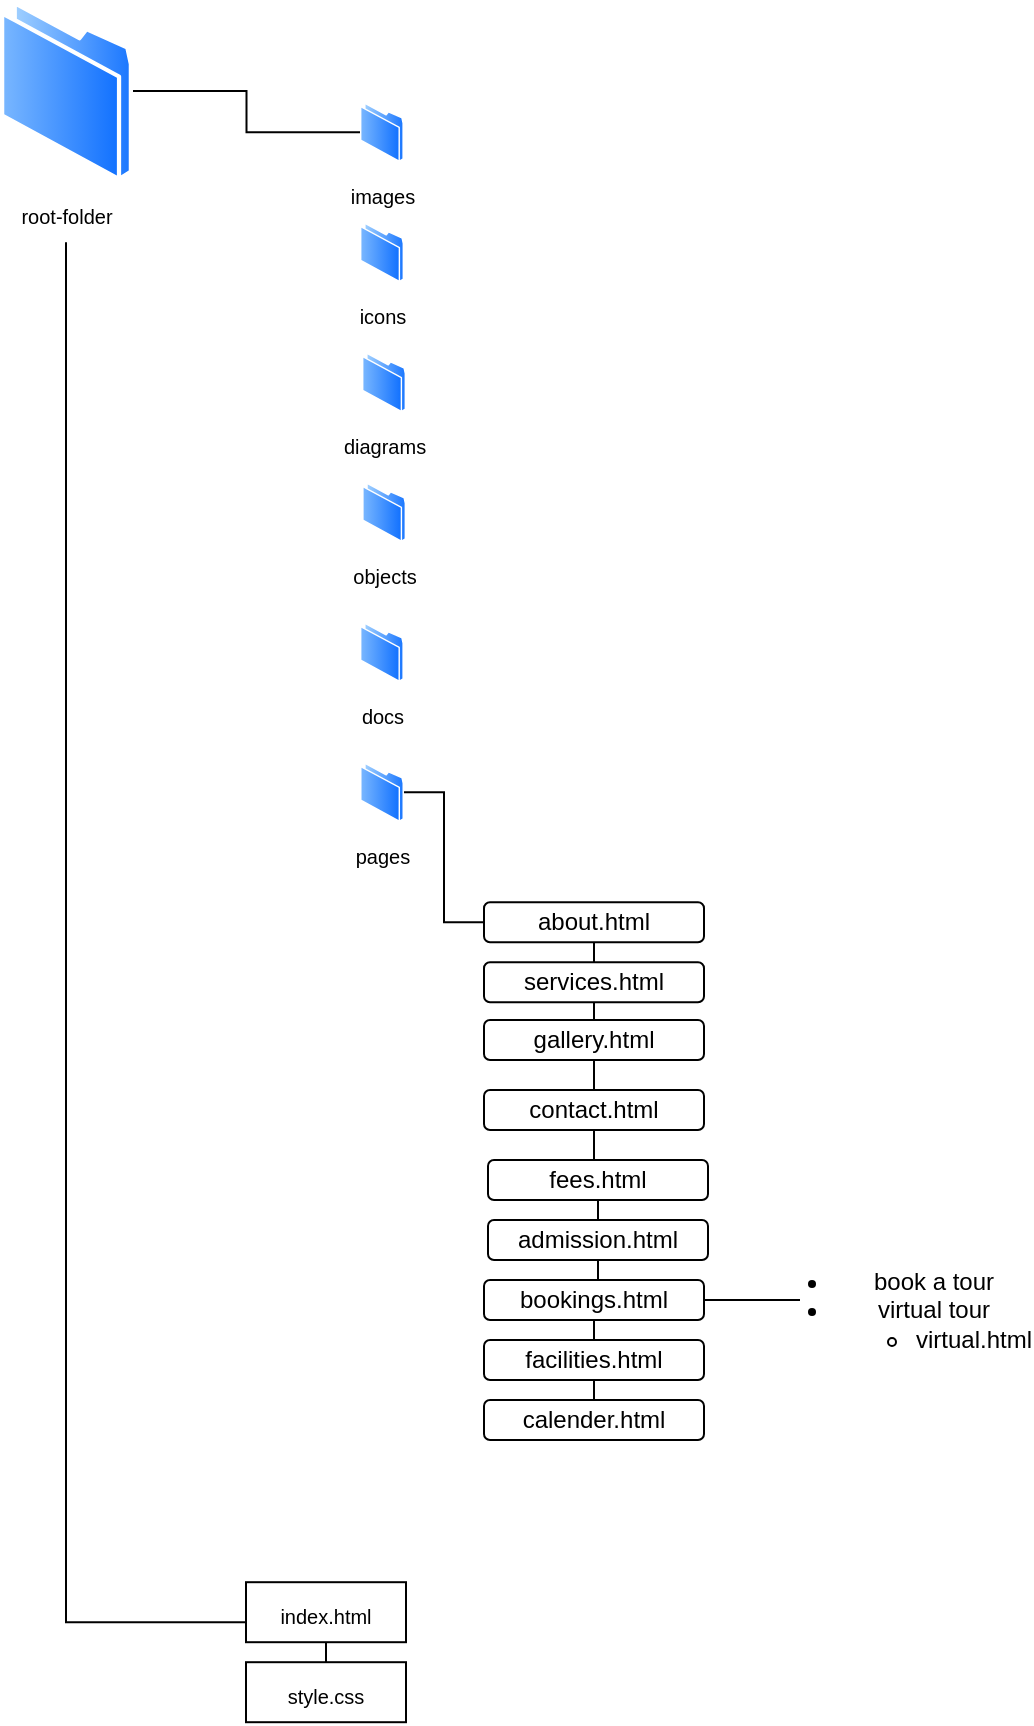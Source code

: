 <mxfile version="28.1.0">
  <diagram name="Page-1" id="BWXAPHQw6NvgQFqIhpSZ">
    <mxGraphModel dx="786" dy="530" grid="1" gridSize="10" guides="1" tooltips="1" connect="1" arrows="1" fold="1" page="1" pageScale="1" pageWidth="827" pageHeight="1169" math="0" shadow="0">
      <root>
        <mxCell id="0" />
        <mxCell id="1" parent="0" />
        <mxCell id="FoukYa_fapcyivoiNnpP-20" value="" style="group" vertex="1" connectable="0" parent="1">
          <mxGeometry x="170" y="30" width="502" height="861.1" as="geometry" />
        </mxCell>
        <mxCell id="Zq8hN8kkyzFI_84Qdg1Y-11" value="" style="edgeStyle=orthogonalEdgeStyle;rounded=0;orthogonalLoop=1;jettySize=auto;html=1;endArrow=none;endFill=0;" parent="FoukYa_fapcyivoiNnpP-20" source="Zq8hN8kkyzFI_84Qdg1Y-9" target="Zq8hN8kkyzFI_84Qdg1Y-10" edge="1">
          <mxGeometry relative="1" as="geometry" />
        </mxCell>
        <mxCell id="Zq8hN8kkyzFI_84Qdg1Y-9" value="&lt;font style=&quot;font-size: 10px;&quot;&gt;root-folder&lt;/font&gt;" style="image;aspect=fixed;perimeter=ellipsePerimeter;html=1;align=center;shadow=0;dashed=0;spacingTop=3;image=img/lib/active_directory/folder.svg;" parent="FoukYa_fapcyivoiNnpP-20" vertex="1">
          <mxGeometry width="66.5" height="91.1" as="geometry" />
        </mxCell>
        <mxCell id="Zq8hN8kkyzFI_84Qdg1Y-10" value="&lt;font size=&quot;1&quot;&gt;images&lt;/font&gt;" style="image;aspect=fixed;perimeter=ellipsePerimeter;html=1;align=center;shadow=0;dashed=0;spacingTop=3;image=img/lib/active_directory/folder.svg;" parent="FoukYa_fapcyivoiNnpP-20" vertex="1">
          <mxGeometry x="180" y="51.1" width="21.9" height="30" as="geometry" />
        </mxCell>
        <mxCell id="Zq8hN8kkyzFI_84Qdg1Y-15" value="&lt;font size=&quot;1&quot;&gt;icons&lt;/font&gt;" style="image;aspect=fixed;perimeter=ellipsePerimeter;html=1;align=center;shadow=0;dashed=0;spacingTop=3;image=img/lib/active_directory/folder.svg;" parent="FoukYa_fapcyivoiNnpP-20" vertex="1">
          <mxGeometry x="180" y="111.1" width="22" height="30.14" as="geometry" />
        </mxCell>
        <mxCell id="Zq8hN8kkyzFI_84Qdg1Y-20" value="&lt;font size=&quot;1&quot;&gt;diagrams&lt;/font&gt;" style="image;aspect=fixed;perimeter=ellipsePerimeter;html=1;align=center;shadow=0;dashed=0;spacingTop=3;image=img/lib/active_directory/folder.svg;" parent="FoukYa_fapcyivoiNnpP-20" vertex="1">
          <mxGeometry x="181" y="176.1" width="22" height="30.14" as="geometry" />
        </mxCell>
        <mxCell id="Zq8hN8kkyzFI_84Qdg1Y-23" value="&lt;font size=&quot;1&quot;&gt;objects&lt;/font&gt;" style="image;aspect=fixed;perimeter=ellipsePerimeter;html=1;align=center;shadow=0;dashed=0;spacingTop=3;image=img/lib/active_directory/folder.svg;" parent="FoukYa_fapcyivoiNnpP-20" vertex="1">
          <mxGeometry x="181.1" y="241.1" width="21.9" height="30" as="geometry" />
        </mxCell>
        <mxCell id="Zq8hN8kkyzFI_84Qdg1Y-26" value="&lt;font size=&quot;1&quot;&gt;docs&lt;/font&gt;" style="image;aspect=fixed;perimeter=ellipsePerimeter;html=1;align=center;shadow=0;dashed=0;spacingTop=3;image=img/lib/active_directory/folder.svg;" parent="FoukYa_fapcyivoiNnpP-20" vertex="1">
          <mxGeometry x="180" y="311.1" width="21.9" height="30" as="geometry" />
        </mxCell>
        <mxCell id="Zq8hN8kkyzFI_84Qdg1Y-31" value="" style="edgeStyle=elbowEdgeStyle;rounded=0;orthogonalLoop=1;jettySize=auto;html=1;endArrow=none;endFill=0;" parent="FoukYa_fapcyivoiNnpP-20" source="Zq8hN8kkyzFI_84Qdg1Y-29" edge="1">
          <mxGeometry relative="1" as="geometry">
            <mxPoint x="242" y="461.1" as="targetPoint" />
          </mxGeometry>
        </mxCell>
        <mxCell id="Zq8hN8kkyzFI_84Qdg1Y-29" value="&lt;font size=&quot;1&quot;&gt;pages&lt;/font&gt;" style="image;aspect=fixed;perimeter=ellipsePerimeter;html=1;align=center;shadow=0;dashed=0;spacingTop=3;image=img/lib/active_directory/folder.svg;" parent="FoukYa_fapcyivoiNnpP-20" vertex="1">
          <mxGeometry x="180.05" y="381.1" width="21.9" height="30" as="geometry" />
        </mxCell>
        <mxCell id="Zq8hN8kkyzFI_84Qdg1Y-42" value="" style="endArrow=none;html=1;rounded=0;edgeStyle=elbowEdgeStyle;exitX=0;exitY=0.667;exitDx=0;exitDy=0;exitPerimeter=0;" parent="FoukYa_fapcyivoiNnpP-20" source="Zq8hN8kkyzFI_84Qdg1Y-43" edge="1">
          <mxGeometry relative="1" as="geometry">
            <mxPoint x="123" y="800.1" as="sourcePoint" />
            <mxPoint x="33" y="121.1" as="targetPoint" />
            <Array as="points">
              <mxPoint x="33" y="460.1" />
            </Array>
          </mxGeometry>
        </mxCell>
        <mxCell id="Zq8hN8kkyzFI_84Qdg1Y-46" value="" style="edgeStyle=orthogonalEdgeStyle;rounded=0;orthogonalLoop=1;jettySize=auto;html=1;endArrow=none;endFill=0;" parent="FoukYa_fapcyivoiNnpP-20" source="Zq8hN8kkyzFI_84Qdg1Y-43" target="Zq8hN8kkyzFI_84Qdg1Y-44" edge="1">
          <mxGeometry relative="1" as="geometry" />
        </mxCell>
        <mxCell id="Zq8hN8kkyzFI_84Qdg1Y-43" value="&lt;font style=&quot;font-size: 10px;&quot;&gt;index.html&lt;/font&gt;" style="whiteSpace=wrap;html=1;verticalAlign=top;labelBackgroundColor=default;shadow=0;dashed=0;spacingTop=3;" parent="FoukYa_fapcyivoiNnpP-20" vertex="1">
          <mxGeometry x="123" y="791.1" width="80" height="30" as="geometry" />
        </mxCell>
        <mxCell id="Zq8hN8kkyzFI_84Qdg1Y-44" value="&lt;font style=&quot;font-size: 10px;&quot;&gt;style.css&lt;/font&gt;" style="whiteSpace=wrap;html=1;verticalAlign=top;labelBackgroundColor=default;shadow=0;dashed=0;spacingTop=3;" parent="FoukYa_fapcyivoiNnpP-20" vertex="1">
          <mxGeometry x="123" y="831.1" width="80" height="30" as="geometry" />
        </mxCell>
        <mxCell id="FoukYa_fapcyivoiNnpP-22" value="" style="edgeStyle=orthogonalEdgeStyle;rounded=0;orthogonalLoop=1;jettySize=auto;html=1;entryX=0.5;entryY=0;entryDx=0;entryDy=0;endArrow=none;endFill=0;" edge="1" parent="FoukYa_fapcyivoiNnpP-20" source="FoukYa_fapcyivoiNnpP-3" target="FoukYa_fapcyivoiNnpP-6">
          <mxGeometry relative="1" as="geometry" />
        </mxCell>
        <mxCell id="FoukYa_fapcyivoiNnpP-3" value="about.html" style="rounded=1;whiteSpace=wrap;html=1;" vertex="1" parent="FoukYa_fapcyivoiNnpP-20">
          <mxGeometry x="242" y="451.1" width="110" height="20" as="geometry" />
        </mxCell>
        <mxCell id="FoukYa_fapcyivoiNnpP-5" style="edgeStyle=orthogonalEdgeStyle;rounded=0;orthogonalLoop=1;jettySize=auto;html=1;exitX=0.5;exitY=1;exitDx=0;exitDy=0;" edge="1" parent="FoukYa_fapcyivoiNnpP-20" source="FoukYa_fapcyivoiNnpP-3" target="FoukYa_fapcyivoiNnpP-3">
          <mxGeometry relative="1" as="geometry" />
        </mxCell>
        <mxCell id="FoukYa_fapcyivoiNnpP-23" value="" style="edgeStyle=orthogonalEdgeStyle;rounded=0;orthogonalLoop=1;jettySize=auto;html=1;endArrow=none;endFill=0;" edge="1" parent="FoukYa_fapcyivoiNnpP-20" source="FoukYa_fapcyivoiNnpP-6" target="FoukYa_fapcyivoiNnpP-8">
          <mxGeometry relative="1" as="geometry" />
        </mxCell>
        <mxCell id="FoukYa_fapcyivoiNnpP-6" value="services.html" style="rounded=1;whiteSpace=wrap;html=1;" vertex="1" parent="FoukYa_fapcyivoiNnpP-20">
          <mxGeometry x="242" y="481.1" width="110" height="20" as="geometry" />
        </mxCell>
        <mxCell id="FoukYa_fapcyivoiNnpP-24" value="" style="edgeStyle=orthogonalEdgeStyle;rounded=0;orthogonalLoop=1;jettySize=auto;html=1;endArrow=none;endFill=0;" edge="1" parent="FoukYa_fapcyivoiNnpP-20" source="FoukYa_fapcyivoiNnpP-8" target="FoukYa_fapcyivoiNnpP-9">
          <mxGeometry relative="1" as="geometry" />
        </mxCell>
        <mxCell id="FoukYa_fapcyivoiNnpP-8" value="gallery.html" style="rounded=1;whiteSpace=wrap;html=1;" vertex="1" parent="FoukYa_fapcyivoiNnpP-20">
          <mxGeometry x="242" y="510" width="110" height="20" as="geometry" />
        </mxCell>
        <mxCell id="FoukYa_fapcyivoiNnpP-26" value="" style="edgeStyle=orthogonalEdgeStyle;rounded=0;orthogonalLoop=1;jettySize=auto;html=1;endArrow=none;endFill=0;" edge="1" parent="FoukYa_fapcyivoiNnpP-20" source="FoukYa_fapcyivoiNnpP-9" target="FoukYa_fapcyivoiNnpP-10">
          <mxGeometry relative="1" as="geometry" />
        </mxCell>
        <mxCell id="FoukYa_fapcyivoiNnpP-9" value="contact.html" style="rounded=1;whiteSpace=wrap;html=1;" vertex="1" parent="FoukYa_fapcyivoiNnpP-20">
          <mxGeometry x="242" y="545" width="110" height="20" as="geometry" />
        </mxCell>
        <mxCell id="FoukYa_fapcyivoiNnpP-28" value="" style="edgeStyle=orthogonalEdgeStyle;rounded=0;orthogonalLoop=1;jettySize=auto;html=1;endArrow=none;endFill=0;" edge="1" parent="FoukYa_fapcyivoiNnpP-20" source="FoukYa_fapcyivoiNnpP-10" target="FoukYa_fapcyivoiNnpP-11">
          <mxGeometry relative="1" as="geometry" />
        </mxCell>
        <mxCell id="FoukYa_fapcyivoiNnpP-10" value="fees.html" style="rounded=1;whiteSpace=wrap;html=1;" vertex="1" parent="FoukYa_fapcyivoiNnpP-20">
          <mxGeometry x="244" y="580" width="110" height="20" as="geometry" />
        </mxCell>
        <mxCell id="FoukYa_fapcyivoiNnpP-29" value="" style="edgeStyle=orthogonalEdgeStyle;rounded=0;orthogonalLoop=1;jettySize=auto;html=1;endArrow=none;endFill=0;" edge="1" parent="FoukYa_fapcyivoiNnpP-20" source="FoukYa_fapcyivoiNnpP-11" target="FoukYa_fapcyivoiNnpP-12">
          <mxGeometry relative="1" as="geometry" />
        </mxCell>
        <mxCell id="FoukYa_fapcyivoiNnpP-11" value="admission.html" style="rounded=1;whiteSpace=wrap;html=1;" vertex="1" parent="FoukYa_fapcyivoiNnpP-20">
          <mxGeometry x="244" y="610" width="110" height="20" as="geometry" />
        </mxCell>
        <mxCell id="FoukYa_fapcyivoiNnpP-15" value="" style="edgeStyle=orthogonalEdgeStyle;rounded=0;orthogonalLoop=1;jettySize=auto;html=1;endArrow=none;endFill=0;" edge="1" parent="FoukYa_fapcyivoiNnpP-20" source="FoukYa_fapcyivoiNnpP-12">
          <mxGeometry relative="1" as="geometry">
            <mxPoint x="400" y="650" as="targetPoint" />
          </mxGeometry>
        </mxCell>
        <mxCell id="FoukYa_fapcyivoiNnpP-30" value="" style="edgeStyle=orthogonalEdgeStyle;rounded=0;orthogonalLoop=1;jettySize=auto;html=1;endArrow=none;endFill=0;" edge="1" parent="FoukYa_fapcyivoiNnpP-20" source="FoukYa_fapcyivoiNnpP-12" target="FoukYa_fapcyivoiNnpP-13">
          <mxGeometry relative="1" as="geometry" />
        </mxCell>
        <mxCell id="FoukYa_fapcyivoiNnpP-12" value="bookings.html" style="rounded=1;whiteSpace=wrap;html=1;" vertex="1" parent="FoukYa_fapcyivoiNnpP-20">
          <mxGeometry x="242" y="640" width="110" height="20" as="geometry" />
        </mxCell>
        <mxCell id="FoukYa_fapcyivoiNnpP-31" value="" style="edgeStyle=orthogonalEdgeStyle;rounded=0;orthogonalLoop=1;jettySize=auto;html=1;endArrow=none;endFill=0;" edge="1" parent="FoukYa_fapcyivoiNnpP-20" source="FoukYa_fapcyivoiNnpP-13" target="FoukYa_fapcyivoiNnpP-19">
          <mxGeometry relative="1" as="geometry" />
        </mxCell>
        <mxCell id="FoukYa_fapcyivoiNnpP-13" value="facilities.html" style="rounded=1;whiteSpace=wrap;html=1;" vertex="1" parent="FoukYa_fapcyivoiNnpP-20">
          <mxGeometry x="242" y="670" width="110" height="20" as="geometry" />
        </mxCell>
        <mxCell id="FoukYa_fapcyivoiNnpP-16" value="&lt;ul&gt;&lt;li&gt;book a tour&lt;/li&gt;&lt;li&gt;virtual tour&lt;/li&gt;&lt;ul&gt;&lt;li&gt;virtual.html&lt;/li&gt;&lt;/ul&gt;&lt;/ul&gt;" style="text;html=1;align=center;verticalAlign=middle;whiteSpace=wrap;rounded=0;" vertex="1" parent="FoukYa_fapcyivoiNnpP-20">
          <mxGeometry x="392" y="640" width="110" height="30" as="geometry" />
        </mxCell>
        <mxCell id="FoukYa_fapcyivoiNnpP-19" value="calender.html" style="rounded=1;whiteSpace=wrap;html=1;" vertex="1" parent="FoukYa_fapcyivoiNnpP-20">
          <mxGeometry x="242" y="700" width="110" height="20" as="geometry" />
        </mxCell>
      </root>
    </mxGraphModel>
  </diagram>
</mxfile>
